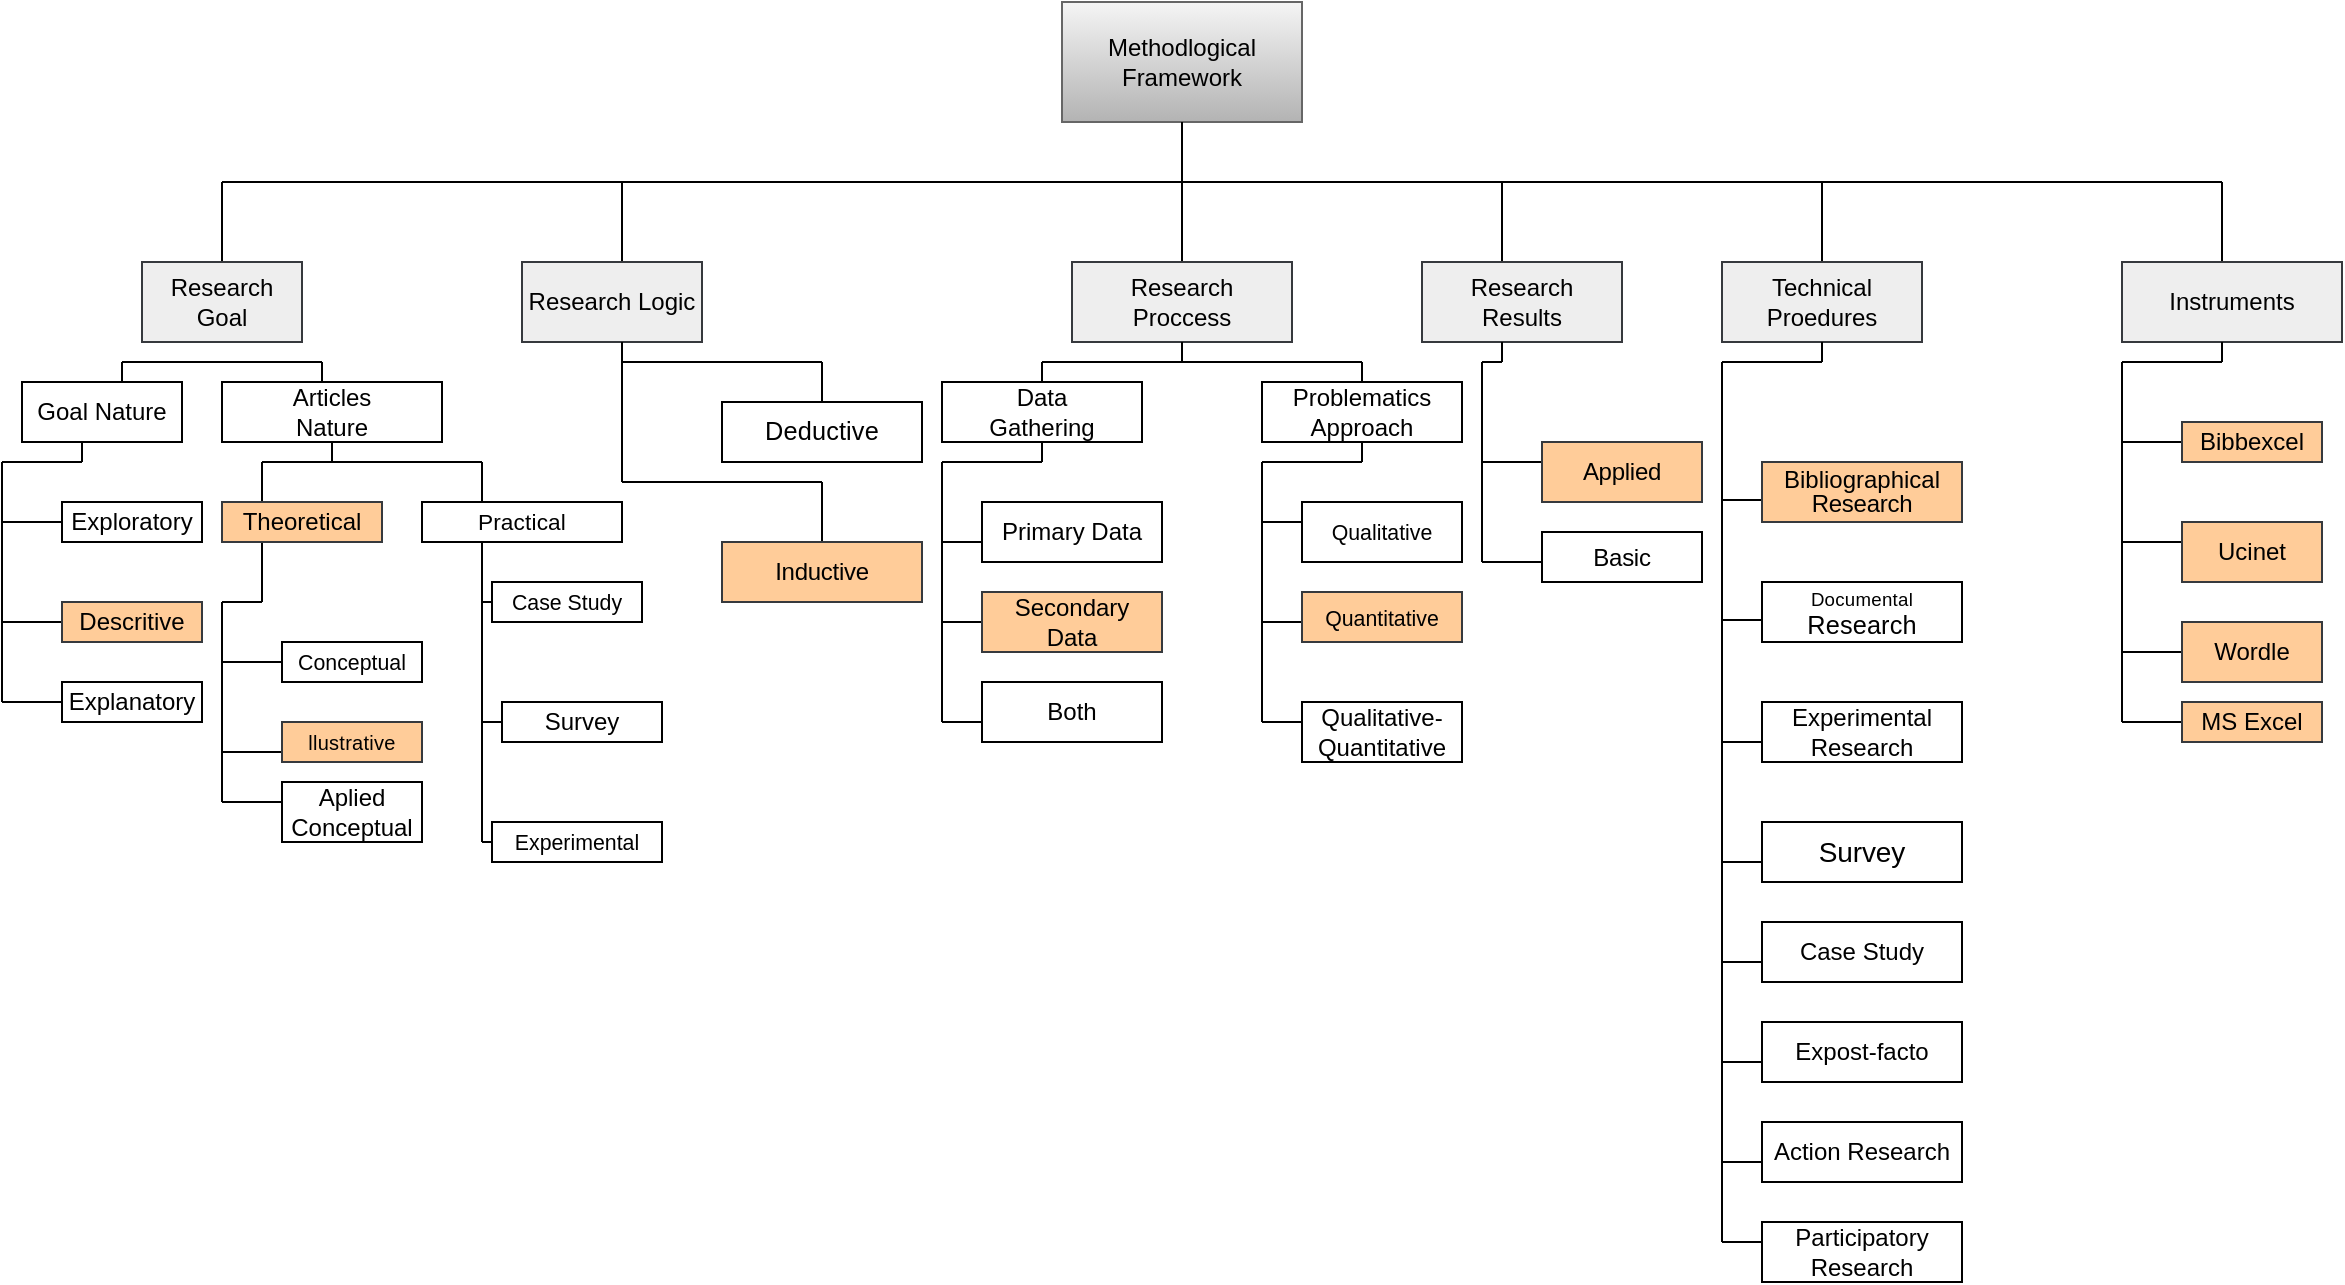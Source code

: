 <mxfile version="13.10.9" type="github">
  <diagram id="GzK0z3Ax3Vn6kxYni37R" name="Page-1">
    <mxGraphModel dx="1240" dy="794" grid="1" gridSize="10" guides="1" tooltips="1" connect="1" arrows="1" fold="1" page="1" pageScale="1" pageWidth="1200" pageHeight="1600" math="0" shadow="0">
      <root>
        <mxCell id="0" />
        <mxCell id="1" parent="0" />
        <mxCell id="jb1K5Bx4n4SNYEQkW07A-1" value="Methodlogical&lt;br&gt;Framework" style="rounded=0;whiteSpace=wrap;html=1;fillColor=#f5f5f5;strokeColor=#666666;gradientColor=#b3b3b3;" vertex="1" parent="1">
          <mxGeometry x="540" y="10" width="120" height="60" as="geometry" />
        </mxCell>
        <mxCell id="jb1K5Bx4n4SNYEQkW07A-3" value="" style="endArrow=none;html=1;" edge="1" parent="1">
          <mxGeometry width="50" height="50" relative="1" as="geometry">
            <mxPoint x="600" y="100" as="sourcePoint" />
            <mxPoint x="600" y="70" as="targetPoint" />
          </mxGeometry>
        </mxCell>
        <mxCell id="jb1K5Bx4n4SNYEQkW07A-4" value="" style="endArrow=none;html=1;" edge="1" parent="1">
          <mxGeometry width="50" height="50" relative="1" as="geometry">
            <mxPoint x="120" y="100" as="sourcePoint" />
            <mxPoint x="1120" y="100" as="targetPoint" />
          </mxGeometry>
        </mxCell>
        <mxCell id="jb1K5Bx4n4SNYEQkW07A-5" value="" style="endArrow=none;html=1;" edge="1" parent="1">
          <mxGeometry width="50" height="50" relative="1" as="geometry">
            <mxPoint x="1120" y="140" as="sourcePoint" />
            <mxPoint x="1120" y="100" as="targetPoint" />
          </mxGeometry>
        </mxCell>
        <mxCell id="jb1K5Bx4n4SNYEQkW07A-6" value="" style="endArrow=none;html=1;" edge="1" parent="1">
          <mxGeometry width="50" height="50" relative="1" as="geometry">
            <mxPoint x="120" y="140" as="sourcePoint" />
            <mxPoint x="120" y="100" as="targetPoint" />
          </mxGeometry>
        </mxCell>
        <mxCell id="jb1K5Bx4n4SNYEQkW07A-7" value="" style="endArrow=none;html=1;" edge="1" parent="1">
          <mxGeometry width="50" height="50" relative="1" as="geometry">
            <mxPoint x="320" y="140" as="sourcePoint" />
            <mxPoint x="320" y="100" as="targetPoint" />
          </mxGeometry>
        </mxCell>
        <mxCell id="jb1K5Bx4n4SNYEQkW07A-8" value="" style="endArrow=none;html=1;" edge="1" parent="1">
          <mxGeometry width="50" height="50" relative="1" as="geometry">
            <mxPoint x="920" y="140" as="sourcePoint" />
            <mxPoint x="920" y="100" as="targetPoint" />
          </mxGeometry>
        </mxCell>
        <mxCell id="jb1K5Bx4n4SNYEQkW07A-9" value="" style="endArrow=none;html=1;" edge="1" parent="1">
          <mxGeometry width="50" height="50" relative="1" as="geometry">
            <mxPoint x="760" y="140" as="sourcePoint" />
            <mxPoint x="760" y="100" as="targetPoint" />
          </mxGeometry>
        </mxCell>
        <mxCell id="jb1K5Bx4n4SNYEQkW07A-10" value="" style="endArrow=none;html=1;" edge="1" parent="1">
          <mxGeometry width="50" height="50" relative="1" as="geometry">
            <mxPoint x="600" y="140" as="sourcePoint" />
            <mxPoint x="600" y="100" as="targetPoint" />
            <Array as="points">
              <mxPoint x="600" y="120" />
            </Array>
          </mxGeometry>
        </mxCell>
        <mxCell id="jb1K5Bx4n4SNYEQkW07A-11" value="Research Goal" style="rounded=0;whiteSpace=wrap;html=1;fillColor=#eeeeee;strokeColor=#36393d;" vertex="1" parent="1">
          <mxGeometry x="80" y="140" width="80" height="40" as="geometry" />
        </mxCell>
        <mxCell id="jb1K5Bx4n4SNYEQkW07A-12" value="Research Logic" style="rounded=0;whiteSpace=wrap;html=1;fillColor=#eeeeee;strokeColor=#36393d;" vertex="1" parent="1">
          <mxGeometry x="270" y="140" width="90" height="40" as="geometry" />
        </mxCell>
        <mxCell id="jb1K5Bx4n4SNYEQkW07A-13" value="Research&lt;br&gt;Proccess" style="rounded=0;whiteSpace=wrap;html=1;fillColor=#eeeeee;strokeColor=#36393d;" vertex="1" parent="1">
          <mxGeometry x="545" y="140" width="110" height="40" as="geometry" />
        </mxCell>
        <mxCell id="jb1K5Bx4n4SNYEQkW07A-14" value="Research&lt;br&gt;Results" style="rounded=0;whiteSpace=wrap;html=1;fillColor=#eeeeee;strokeColor=#36393d;" vertex="1" parent="1">
          <mxGeometry x="720" y="140" width="100" height="40" as="geometry" />
        </mxCell>
        <mxCell id="jb1K5Bx4n4SNYEQkW07A-15" value="Technical&lt;br&gt;Proedures" style="rounded=0;whiteSpace=wrap;html=1;fillColor=#eeeeee;strokeColor=#36393d;" vertex="1" parent="1">
          <mxGeometry x="870" y="140" width="100" height="40" as="geometry" />
        </mxCell>
        <mxCell id="jb1K5Bx4n4SNYEQkW07A-16" value="Instruments" style="rounded=0;whiteSpace=wrap;html=1;fillColor=#eeeeee;strokeColor=#36393d;" vertex="1" parent="1">
          <mxGeometry x="1070" y="140" width="110" height="40" as="geometry" />
        </mxCell>
        <mxCell id="jb1K5Bx4n4SNYEQkW07A-18" value="" style="endArrow=none;html=1;" edge="1" parent="1">
          <mxGeometry width="50" height="50" relative="1" as="geometry">
            <mxPoint x="1120" y="190" as="sourcePoint" />
            <mxPoint x="1120" y="180" as="targetPoint" />
          </mxGeometry>
        </mxCell>
        <mxCell id="jb1K5Bx4n4SNYEQkW07A-19" value="" style="endArrow=none;html=1;" edge="1" parent="1">
          <mxGeometry width="50" height="50" relative="1" as="geometry">
            <mxPoint x="920" y="190" as="sourcePoint" />
            <mxPoint x="920" y="180" as="targetPoint" />
          </mxGeometry>
        </mxCell>
        <mxCell id="jb1K5Bx4n4SNYEQkW07A-20" value="" style="endArrow=none;html=1;" edge="1" parent="1">
          <mxGeometry width="50" height="50" relative="1" as="geometry">
            <mxPoint x="760" y="190" as="sourcePoint" />
            <mxPoint x="760" y="180" as="targetPoint" />
          </mxGeometry>
        </mxCell>
        <mxCell id="jb1K5Bx4n4SNYEQkW07A-21" value="" style="endArrow=none;html=1;" edge="1" parent="1">
          <mxGeometry width="50" height="50" relative="1" as="geometry">
            <mxPoint x="600" y="190" as="sourcePoint" />
            <mxPoint x="600" y="180" as="targetPoint" />
          </mxGeometry>
        </mxCell>
        <mxCell id="jb1K5Bx4n4SNYEQkW07A-22" value="" style="endArrow=none;html=1;" edge="1" parent="1">
          <mxGeometry width="50" height="50" relative="1" as="geometry">
            <mxPoint x="320" y="190" as="sourcePoint" />
            <mxPoint x="320" y="180" as="targetPoint" />
          </mxGeometry>
        </mxCell>
        <mxCell id="jb1K5Bx4n4SNYEQkW07A-24" value="" style="endArrow=none;html=1;" edge="1" parent="1">
          <mxGeometry width="50" height="50" relative="1" as="geometry">
            <mxPoint x="170" y="200" as="sourcePoint" />
            <mxPoint x="170" y="190" as="targetPoint" />
          </mxGeometry>
        </mxCell>
        <mxCell id="jb1K5Bx4n4SNYEQkW07A-26" value="" style="endArrow=none;html=1;" edge="1" parent="1">
          <mxGeometry width="50" height="50" relative="1" as="geometry">
            <mxPoint x="70" y="200" as="sourcePoint" />
            <mxPoint x="70" y="190" as="targetPoint" />
          </mxGeometry>
        </mxCell>
        <mxCell id="jb1K5Bx4n4SNYEQkW07A-27" value="" style="endArrow=none;html=1;" edge="1" parent="1">
          <mxGeometry width="50" height="50" relative="1" as="geometry">
            <mxPoint x="70" y="190" as="sourcePoint" />
            <mxPoint x="170" y="190" as="targetPoint" />
          </mxGeometry>
        </mxCell>
        <mxCell id="jb1K5Bx4n4SNYEQkW07A-28" value="Goal Nature" style="rounded=0;whiteSpace=wrap;html=1;" vertex="1" parent="1">
          <mxGeometry x="20" y="200" width="80" height="30" as="geometry" />
        </mxCell>
        <mxCell id="jb1K5Bx4n4SNYEQkW07A-29" value="Articles&lt;br&gt;Nature" style="rounded=0;whiteSpace=wrap;html=1;" vertex="1" parent="1">
          <mxGeometry x="120" y="200" width="110" height="30" as="geometry" />
        </mxCell>
        <mxCell id="jb1K5Bx4n4SNYEQkW07A-30" value="" style="endArrow=none;html=1;" edge="1" parent="1">
          <mxGeometry width="50" height="50" relative="1" as="geometry">
            <mxPoint x="140" y="240" as="sourcePoint" />
            <mxPoint x="250" y="240" as="targetPoint" />
          </mxGeometry>
        </mxCell>
        <mxCell id="jb1K5Bx4n4SNYEQkW07A-32" value="" style="endArrow=none;html=1;" edge="1" parent="1">
          <mxGeometry width="50" height="50" relative="1" as="geometry">
            <mxPoint x="50" y="240" as="sourcePoint" />
            <mxPoint x="50" y="230" as="targetPoint" />
          </mxGeometry>
        </mxCell>
        <mxCell id="jb1K5Bx4n4SNYEQkW07A-34" value="" style="endArrow=none;html=1;" edge="1" parent="1">
          <mxGeometry width="50" height="50" relative="1" as="geometry">
            <mxPoint x="10" y="360" as="sourcePoint" />
            <mxPoint x="10" y="240" as="targetPoint" />
          </mxGeometry>
        </mxCell>
        <mxCell id="jb1K5Bx4n4SNYEQkW07A-35" value="" style="endArrow=none;html=1;entryX=0.5;entryY=1;entryDx=0;entryDy=0;" edge="1" parent="1" target="jb1K5Bx4n4SNYEQkW07A-29">
          <mxGeometry width="50" height="50" relative="1" as="geometry">
            <mxPoint x="175" y="240" as="sourcePoint" />
            <mxPoint x="180" y="230" as="targetPoint" />
            <Array as="points" />
          </mxGeometry>
        </mxCell>
        <mxCell id="jb1K5Bx4n4SNYEQkW07A-36" value="" style="endArrow=none;html=1;" edge="1" parent="1">
          <mxGeometry width="50" height="50" relative="1" as="geometry">
            <mxPoint x="10" y="240" as="sourcePoint" />
            <mxPoint x="50" y="240" as="targetPoint" />
          </mxGeometry>
        </mxCell>
        <mxCell id="jb1K5Bx4n4SNYEQkW07A-38" value="" style="endArrow=none;html=1;exitX=0.25;exitY=0;exitDx=0;exitDy=0;exitPerimeter=0;" edge="1" parent="1" source="jb1K5Bx4n4SNYEQkW07A-49">
          <mxGeometry width="50" height="50" relative="1" as="geometry">
            <mxPoint x="140" y="250" as="sourcePoint" />
            <mxPoint x="140" y="240" as="targetPoint" />
          </mxGeometry>
        </mxCell>
        <mxCell id="jb1K5Bx4n4SNYEQkW07A-39" value="" style="endArrow=none;html=1;" edge="1" parent="1">
          <mxGeometry width="50" height="50" relative="1" as="geometry">
            <mxPoint x="10" y="360" as="sourcePoint" />
            <mxPoint x="40" y="360" as="targetPoint" />
          </mxGeometry>
        </mxCell>
        <mxCell id="jb1K5Bx4n4SNYEQkW07A-40" value="" style="endArrow=none;html=1;" edge="1" parent="1">
          <mxGeometry width="50" height="50" relative="1" as="geometry">
            <mxPoint x="10" y="320" as="sourcePoint" />
            <mxPoint x="40" y="320" as="targetPoint" />
          </mxGeometry>
        </mxCell>
        <mxCell id="jb1K5Bx4n4SNYEQkW07A-41" value="" style="endArrow=none;html=1;" edge="1" parent="1">
          <mxGeometry width="50" height="50" relative="1" as="geometry">
            <mxPoint x="10" y="270" as="sourcePoint" />
            <mxPoint x="40" y="270" as="targetPoint" />
          </mxGeometry>
        </mxCell>
        <mxCell id="jb1K5Bx4n4SNYEQkW07A-42" value="Exploratory" style="rounded=0;whiteSpace=wrap;html=1;" vertex="1" parent="1">
          <mxGeometry x="40" y="260" width="70" height="20" as="geometry" />
        </mxCell>
        <mxCell id="jb1K5Bx4n4SNYEQkW07A-43" value="Descritive" style="rounded=0;whiteSpace=wrap;html=1;fillColor=#ffcc99;strokeColor=#36393d;" vertex="1" parent="1">
          <mxGeometry x="40" y="310" width="70" height="20" as="geometry" />
        </mxCell>
        <mxCell id="jb1K5Bx4n4SNYEQkW07A-44" value="Explanatory" style="rounded=0;whiteSpace=wrap;html=1;" vertex="1" parent="1">
          <mxGeometry x="40" y="350" width="70" height="20" as="geometry" />
        </mxCell>
        <mxCell id="jb1K5Bx4n4SNYEQkW07A-45" value="" style="endArrow=none;html=1;" edge="1" parent="1">
          <mxGeometry width="50" height="50" relative="1" as="geometry">
            <mxPoint x="140" y="310" as="sourcePoint" />
            <mxPoint x="120" y="310" as="targetPoint" />
          </mxGeometry>
        </mxCell>
        <mxCell id="jb1K5Bx4n4SNYEQkW07A-46" value="" style="endArrow=none;html=1;exitX=0.25;exitY=0;exitDx=0;exitDy=0;" edge="1" parent="1">
          <mxGeometry width="50" height="50" relative="1" as="geometry">
            <mxPoint x="140" y="310" as="sourcePoint" />
            <mxPoint x="140" y="280" as="targetPoint" />
            <Array as="points" />
          </mxGeometry>
        </mxCell>
        <mxCell id="jb1K5Bx4n4SNYEQkW07A-47" value="" style="endArrow=none;html=1;" edge="1" parent="1">
          <mxGeometry width="50" height="50" relative="1" as="geometry">
            <mxPoint x="250" y="260" as="sourcePoint" />
            <mxPoint x="250" y="240" as="targetPoint" />
          </mxGeometry>
        </mxCell>
        <mxCell id="jb1K5Bx4n4SNYEQkW07A-49" value="Theoretical" style="rounded=0;whiteSpace=wrap;html=1;fillColor=#ffcc99;strokeColor=#36393d;" vertex="1" parent="1">
          <mxGeometry x="120" y="260" width="80" height="20" as="geometry" />
        </mxCell>
        <mxCell id="jb1K5Bx4n4SNYEQkW07A-51" value="" style="endArrow=none;html=1;" edge="1" parent="1">
          <mxGeometry width="50" height="50" relative="1" as="geometry">
            <mxPoint x="120" y="410" as="sourcePoint" />
            <mxPoint x="120" y="310" as="targetPoint" />
          </mxGeometry>
        </mxCell>
        <mxCell id="jb1K5Bx4n4SNYEQkW07A-52" value="" style="endArrow=none;html=1;" edge="1" parent="1">
          <mxGeometry width="50" height="50" relative="1" as="geometry">
            <mxPoint x="120" y="410" as="sourcePoint" />
            <mxPoint x="150" y="410" as="targetPoint" />
          </mxGeometry>
        </mxCell>
        <mxCell id="jb1K5Bx4n4SNYEQkW07A-53" value="" style="endArrow=none;html=1;" edge="1" parent="1">
          <mxGeometry width="50" height="50" relative="1" as="geometry">
            <mxPoint x="120" y="385" as="sourcePoint" />
            <mxPoint x="150" y="385" as="targetPoint" />
          </mxGeometry>
        </mxCell>
        <mxCell id="jb1K5Bx4n4SNYEQkW07A-54" value="" style="endArrow=none;html=1;" edge="1" parent="1">
          <mxGeometry width="50" height="50" relative="1" as="geometry">
            <mxPoint x="120" y="340" as="sourcePoint" />
            <mxPoint x="150" y="340" as="targetPoint" />
          </mxGeometry>
        </mxCell>
        <mxCell id="jb1K5Bx4n4SNYEQkW07A-56" value="&lt;p class=&quot;MsoNormal&quot; style=&quot;margin-top: 0.0pt ; margin-right: 0.0pt ; margin-bottom: 0.0pt ; margin-left: 0.0pt ; text-indent: 0.0pt ; text-align: left ; line-height: 7.75pt&quot;&gt;&lt;span style=&quot;letter-spacing: 0.1pt ; font-size: 7.5pt&quot;&gt;llustrative&lt;/span&gt;&lt;span style=&quot;font-size: 7.5pt&quot;&gt;&lt;/span&gt;&lt;/p&gt;" style="rounded=0;whiteSpace=wrap;html=1;fillColor=#ffcc99;strokeColor=#36393d;" vertex="1" parent="1">
          <mxGeometry x="150" y="370" width="70" height="20" as="geometry" />
        </mxCell>
        <mxCell id="jb1K5Bx4n4SNYEQkW07A-57" value="&lt;p class=&quot;MsoNormal&quot;&gt;&lt;span style=&quot;font-size: 8pt&quot;&gt;Conceptual&lt;/span&gt;&lt;/p&gt;" style="rounded=0;whiteSpace=wrap;html=1;" vertex="1" parent="1">
          <mxGeometry x="150" y="330" width="70" height="20" as="geometry" />
        </mxCell>
        <mxCell id="jb1K5Bx4n4SNYEQkW07A-58" value="Aplied&lt;br&gt;Conceptual" style="rounded=0;whiteSpace=wrap;html=1;" vertex="1" parent="1">
          <mxGeometry x="150" y="400" width="70" height="30" as="geometry" />
        </mxCell>
        <mxCell id="jb1K5Bx4n4SNYEQkW07A-59" value="&lt;p class=&quot;MsoNormal&quot;&gt;&lt;span style=&quot;letter-spacing: 0.05pt ; font-size: 8.5pt&quot;&gt;Practical&lt;/span&gt;&lt;/p&gt;" style="rounded=0;whiteSpace=wrap;html=1;" vertex="1" parent="1">
          <mxGeometry x="220" y="260" width="100" height="20" as="geometry" />
        </mxCell>
        <mxCell id="jb1K5Bx4n4SNYEQkW07A-60" value="&lt;p class=&quot;MsoNormal&quot; style=&quot;margin-top: 0.0pt ; margin-right: 0.0pt ; margin-bottom: 0.0pt ; margin-left: 0.0pt ; text-indent: 0.0pt ; text-align: left ; line-height: 8.0pt&quot;&gt;&lt;span style=&quot;font-size: 8pt&quot;&gt;Case Study&lt;/span&gt;&lt;span style=&quot;font-size: 8pt&quot;&gt;&lt;/span&gt;&lt;/p&gt;" style="rounded=0;whiteSpace=wrap;html=1;" vertex="1" parent="1">
          <mxGeometry x="255" y="300" width="75" height="20" as="geometry" />
        </mxCell>
        <mxCell id="jb1K5Bx4n4SNYEQkW07A-61" value="" style="endArrow=none;html=1;" edge="1" parent="1">
          <mxGeometry width="50" height="50" relative="1" as="geometry">
            <mxPoint x="250" y="430" as="sourcePoint" />
            <mxPoint x="250" y="280" as="targetPoint" />
          </mxGeometry>
        </mxCell>
        <mxCell id="jb1K5Bx4n4SNYEQkW07A-63" value="" style="endArrow=none;html=1;" edge="1" parent="1">
          <mxGeometry width="50" height="50" relative="1" as="geometry">
            <mxPoint x="250" y="370" as="sourcePoint" />
            <mxPoint x="260" y="370" as="targetPoint" />
          </mxGeometry>
        </mxCell>
        <mxCell id="jb1K5Bx4n4SNYEQkW07A-64" value="" style="endArrow=none;html=1;entryX=0;entryY=0.5;entryDx=0;entryDy=0;" edge="1" parent="1" target="jb1K5Bx4n4SNYEQkW07A-60">
          <mxGeometry width="50" height="50" relative="1" as="geometry">
            <mxPoint x="250" y="310" as="sourcePoint" />
            <mxPoint x="300" y="260" as="targetPoint" />
          </mxGeometry>
        </mxCell>
        <mxCell id="jb1K5Bx4n4SNYEQkW07A-65" value="" style="endArrow=none;html=1;" edge="1" parent="1">
          <mxGeometry width="50" height="50" relative="1" as="geometry">
            <mxPoint x="250" y="430" as="sourcePoint" />
            <mxPoint x="255" y="430" as="targetPoint" />
          </mxGeometry>
        </mxCell>
        <mxCell id="jb1K5Bx4n4SNYEQkW07A-66" value="&lt;p class=&quot;MsoNormal&quot;&gt;&lt;span style=&quot;font-size: 8pt&quot;&gt;Experimental&lt;/span&gt;&lt;/p&gt;" style="rounded=0;whiteSpace=wrap;html=1;" vertex="1" parent="1">
          <mxGeometry x="255" y="420" width="85" height="20" as="geometry" />
        </mxCell>
        <mxCell id="jb1K5Bx4n4SNYEQkW07A-67" value="Survey" style="rounded=0;whiteSpace=wrap;html=1;" vertex="1" parent="1">
          <mxGeometry x="260" y="360" width="80" height="20" as="geometry" />
        </mxCell>
        <mxCell id="jb1K5Bx4n4SNYEQkW07A-69" value="" style="endArrow=none;html=1;" edge="1" parent="1">
          <mxGeometry width="50" height="50" relative="1" as="geometry">
            <mxPoint x="420" y="210" as="sourcePoint" />
            <mxPoint x="420" y="190" as="targetPoint" />
          </mxGeometry>
        </mxCell>
        <mxCell id="jb1K5Bx4n4SNYEQkW07A-70" value="" style="endArrow=none;html=1;" edge="1" parent="1">
          <mxGeometry width="50" height="50" relative="1" as="geometry">
            <mxPoint x="320" y="250" as="sourcePoint" />
            <mxPoint x="420" y="250" as="targetPoint" />
          </mxGeometry>
        </mxCell>
        <mxCell id="jb1K5Bx4n4SNYEQkW07A-71" value="" style="endArrow=none;html=1;" edge="1" parent="1">
          <mxGeometry width="50" height="50" relative="1" as="geometry">
            <mxPoint x="320" y="250" as="sourcePoint" />
            <mxPoint x="320" y="190" as="targetPoint" />
          </mxGeometry>
        </mxCell>
        <mxCell id="jb1K5Bx4n4SNYEQkW07A-72" value="" style="endArrow=none;html=1;" edge="1" parent="1">
          <mxGeometry width="50" height="50" relative="1" as="geometry">
            <mxPoint x="320" y="190" as="sourcePoint" />
            <mxPoint x="420" y="190" as="targetPoint" />
          </mxGeometry>
        </mxCell>
        <mxCell id="jb1K5Bx4n4SNYEQkW07A-73" value="&lt;p class=&quot;MsoNormal&quot;&gt;&lt;span style=&quot;letter-spacing: 0.05pt ; font-size: 9.5pt&quot;&gt;Deductive&lt;/span&gt;&lt;/p&gt;" style="rounded=0;whiteSpace=wrap;html=1;" vertex="1" parent="1">
          <mxGeometry x="370" y="210" width="100" height="30" as="geometry" />
        </mxCell>
        <mxCell id="jb1K5Bx4n4SNYEQkW07A-74" value="" style="endArrow=none;html=1;" edge="1" parent="1">
          <mxGeometry width="50" height="50" relative="1" as="geometry">
            <mxPoint x="420" y="280" as="sourcePoint" />
            <mxPoint x="420" y="250" as="targetPoint" />
          </mxGeometry>
        </mxCell>
        <mxCell id="jb1K5Bx4n4SNYEQkW07A-75" value="&lt;p class=&quot;MsoNormal&quot;&gt;&lt;span style=&quot;letter-spacing: -0.1pt ; font-size: 9pt&quot;&gt;Inductive&lt;/span&gt;&lt;/p&gt;" style="rounded=0;whiteSpace=wrap;html=1;fillColor=#ffcc99;strokeColor=#36393d;" vertex="1" parent="1">
          <mxGeometry x="370" y="280" width="100" height="30" as="geometry" />
        </mxCell>
        <mxCell id="jb1K5Bx4n4SNYEQkW07A-76" value="" style="endArrow=none;html=1;" edge="1" parent="1">
          <mxGeometry width="50" height="50" relative="1" as="geometry">
            <mxPoint x="690" y="200" as="sourcePoint" />
            <mxPoint x="690" y="190" as="targetPoint" />
          </mxGeometry>
        </mxCell>
        <mxCell id="jb1K5Bx4n4SNYEQkW07A-77" value="" style="endArrow=none;html=1;" edge="1" parent="1">
          <mxGeometry width="50" height="50" relative="1" as="geometry">
            <mxPoint x="530" y="200" as="sourcePoint" />
            <mxPoint x="530" y="190" as="targetPoint" />
          </mxGeometry>
        </mxCell>
        <mxCell id="jb1K5Bx4n4SNYEQkW07A-78" value="" style="endArrow=none;html=1;" edge="1" parent="1">
          <mxGeometry width="50" height="50" relative="1" as="geometry">
            <mxPoint x="530" y="190" as="sourcePoint" />
            <mxPoint x="690" y="190" as="targetPoint" />
          </mxGeometry>
        </mxCell>
        <mxCell id="jb1K5Bx4n4SNYEQkW07A-79" value="Problematics&lt;br&gt;Approach" style="rounded=0;whiteSpace=wrap;html=1;" vertex="1" parent="1">
          <mxGeometry x="640" y="200" width="100" height="30" as="geometry" />
        </mxCell>
        <mxCell id="jb1K5Bx4n4SNYEQkW07A-81" value="Data&lt;br&gt;Gathering" style="rounded=0;whiteSpace=wrap;html=1;" vertex="1" parent="1">
          <mxGeometry x="480" y="200" width="100" height="30" as="geometry" />
        </mxCell>
        <mxCell id="jb1K5Bx4n4SNYEQkW07A-82" value="" style="endArrow=none;html=1;" edge="1" parent="1">
          <mxGeometry width="50" height="50" relative="1" as="geometry">
            <mxPoint x="480" y="280" as="sourcePoint" />
            <mxPoint x="500" y="280" as="targetPoint" />
          </mxGeometry>
        </mxCell>
        <mxCell id="jb1K5Bx4n4SNYEQkW07A-83" value="" style="endArrow=none;html=1;" edge="1" parent="1">
          <mxGeometry width="50" height="50" relative="1" as="geometry">
            <mxPoint x="480" y="370" as="sourcePoint" />
            <mxPoint x="480" y="240" as="targetPoint" />
          </mxGeometry>
        </mxCell>
        <mxCell id="jb1K5Bx4n4SNYEQkW07A-84" value="" style="endArrow=none;html=1;" edge="1" parent="1">
          <mxGeometry width="50" height="50" relative="1" as="geometry">
            <mxPoint x="480" y="240" as="sourcePoint" />
            <mxPoint x="530" y="240" as="targetPoint" />
          </mxGeometry>
        </mxCell>
        <mxCell id="jb1K5Bx4n4SNYEQkW07A-85" value="" style="endArrow=none;html=1;" edge="1" parent="1">
          <mxGeometry width="50" height="50" relative="1" as="geometry">
            <mxPoint x="530" y="240" as="sourcePoint" />
            <mxPoint x="530" y="230" as="targetPoint" />
          </mxGeometry>
        </mxCell>
        <mxCell id="jb1K5Bx4n4SNYEQkW07A-87" value="" style="endArrow=none;html=1;" edge="1" parent="1">
          <mxGeometry width="50" height="50" relative="1" as="geometry">
            <mxPoint x="480" y="370" as="sourcePoint" />
            <mxPoint x="500" y="370" as="targetPoint" />
          </mxGeometry>
        </mxCell>
        <mxCell id="jb1K5Bx4n4SNYEQkW07A-88" value="" style="endArrow=none;html=1;" edge="1" parent="1">
          <mxGeometry width="50" height="50" relative="1" as="geometry">
            <mxPoint x="480" y="320" as="sourcePoint" />
            <mxPoint x="500" y="320" as="targetPoint" />
          </mxGeometry>
        </mxCell>
        <mxCell id="jb1K5Bx4n4SNYEQkW07A-89" value="Both" style="rounded=0;whiteSpace=wrap;html=1;" vertex="1" parent="1">
          <mxGeometry x="500" y="350" width="90" height="30" as="geometry" />
        </mxCell>
        <mxCell id="jb1K5Bx4n4SNYEQkW07A-90" value="Secondary&lt;br&gt;Data" style="rounded=0;whiteSpace=wrap;html=1;fillColor=#ffcc99;strokeColor=#36393d;" vertex="1" parent="1">
          <mxGeometry x="500" y="305" width="90" height="30" as="geometry" />
        </mxCell>
        <mxCell id="jb1K5Bx4n4SNYEQkW07A-91" value="Primary Data" style="rounded=0;whiteSpace=wrap;html=1;" vertex="1" parent="1">
          <mxGeometry x="500" y="260" width="90" height="30" as="geometry" />
        </mxCell>
        <mxCell id="jb1K5Bx4n4SNYEQkW07A-92" value="" style="endArrow=none;html=1;" edge="1" parent="1">
          <mxGeometry width="50" height="50" relative="1" as="geometry">
            <mxPoint x="640" y="370" as="sourcePoint" />
            <mxPoint x="640" y="240" as="targetPoint" />
          </mxGeometry>
        </mxCell>
        <mxCell id="jb1K5Bx4n4SNYEQkW07A-93" value="" style="endArrow=none;html=1;" edge="1" parent="1">
          <mxGeometry width="50" height="50" relative="1" as="geometry">
            <mxPoint x="640" y="240" as="sourcePoint" />
            <mxPoint x="690" y="240" as="targetPoint" />
          </mxGeometry>
        </mxCell>
        <mxCell id="jb1K5Bx4n4SNYEQkW07A-94" value="" style="endArrow=none;html=1;" edge="1" parent="1">
          <mxGeometry width="50" height="50" relative="1" as="geometry">
            <mxPoint x="690" y="240" as="sourcePoint" />
            <mxPoint x="690" y="230" as="targetPoint" />
          </mxGeometry>
        </mxCell>
        <mxCell id="jb1K5Bx4n4SNYEQkW07A-95" value="" style="endArrow=none;html=1;" edge="1" parent="1">
          <mxGeometry width="50" height="50" relative="1" as="geometry">
            <mxPoint x="640" y="370" as="sourcePoint" />
            <mxPoint x="660" y="370" as="targetPoint" />
          </mxGeometry>
        </mxCell>
        <mxCell id="jb1K5Bx4n4SNYEQkW07A-96" value="" style="endArrow=none;html=1;" edge="1" parent="1">
          <mxGeometry width="50" height="50" relative="1" as="geometry">
            <mxPoint x="640" y="320" as="sourcePoint" />
            <mxPoint x="660" y="320" as="targetPoint" />
          </mxGeometry>
        </mxCell>
        <mxCell id="jb1K5Bx4n4SNYEQkW07A-97" value="" style="endArrow=none;html=1;" edge="1" parent="1">
          <mxGeometry width="50" height="50" relative="1" as="geometry">
            <mxPoint x="640" y="270" as="sourcePoint" />
            <mxPoint x="660" y="270" as="targetPoint" />
          </mxGeometry>
        </mxCell>
        <mxCell id="jb1K5Bx4n4SNYEQkW07A-98" value="&lt;p class=&quot;MsoNormal&quot;&gt;&lt;span style=&quot;font-size: 8pt&quot;&gt;Qualitative&lt;/span&gt;&lt;/p&gt;" style="rounded=0;whiteSpace=wrap;html=1;" vertex="1" parent="1">
          <mxGeometry x="660" y="260" width="80" height="30" as="geometry" />
        </mxCell>
        <mxCell id="jb1K5Bx4n4SNYEQkW07A-99" value="Qualitative-&lt;br&gt;Quantitative" style="rounded=0;whiteSpace=wrap;html=1;" vertex="1" parent="1">
          <mxGeometry x="660" y="360" width="80" height="30" as="geometry" />
        </mxCell>
        <mxCell id="jb1K5Bx4n4SNYEQkW07A-101" value="&lt;p class=&quot;MsoNormal&quot;&gt;&lt;span style=&quot;font-size: 8pt&quot;&gt;Quantitative&lt;/span&gt;&lt;/p&gt;" style="rounded=0;whiteSpace=wrap;html=1;fillColor=#ffcc99;strokeColor=#36393d;" vertex="1" parent="1">
          <mxGeometry x="660" y="305" width="80" height="25" as="geometry" />
        </mxCell>
        <mxCell id="jb1K5Bx4n4SNYEQkW07A-102" value="" style="endArrow=none;html=1;" edge="1" parent="1">
          <mxGeometry width="50" height="50" relative="1" as="geometry">
            <mxPoint x="750" y="290" as="sourcePoint" />
            <mxPoint x="750" y="190" as="targetPoint" />
          </mxGeometry>
        </mxCell>
        <mxCell id="jb1K5Bx4n4SNYEQkW07A-103" value="" style="endArrow=none;html=1;" edge="1" parent="1">
          <mxGeometry width="50" height="50" relative="1" as="geometry">
            <mxPoint x="750" y="190" as="sourcePoint" />
            <mxPoint x="760" y="190" as="targetPoint" />
          </mxGeometry>
        </mxCell>
        <mxCell id="jb1K5Bx4n4SNYEQkW07A-105" value="" style="endArrow=none;html=1;" edge="1" parent="1">
          <mxGeometry width="50" height="50" relative="1" as="geometry">
            <mxPoint x="750" y="290" as="sourcePoint" />
            <mxPoint x="780" y="290" as="targetPoint" />
          </mxGeometry>
        </mxCell>
        <mxCell id="jb1K5Bx4n4SNYEQkW07A-106" value="" style="endArrow=none;html=1;" edge="1" parent="1">
          <mxGeometry width="50" height="50" relative="1" as="geometry">
            <mxPoint x="750" y="240" as="sourcePoint" />
            <mxPoint x="780" y="240" as="targetPoint" />
          </mxGeometry>
        </mxCell>
        <mxCell id="jb1K5Bx4n4SNYEQkW07A-107" value="&lt;p class=&quot;MsoNormal&quot;&gt;&lt;span style=&quot;letter-spacing: -0.1pt ; font-size: 9pt&quot;&gt;Basic&lt;/span&gt;&lt;/p&gt;" style="rounded=0;whiteSpace=wrap;html=1;" vertex="1" parent="1">
          <mxGeometry x="780" y="275" width="80" height="25" as="geometry" />
        </mxCell>
        <mxCell id="jb1K5Bx4n4SNYEQkW07A-108" value="&lt;p class=&quot;MsoNormal&quot;&gt;&lt;span style=&quot;letter-spacing: -0.1pt ; font-size: 9pt&quot;&gt;Applied&lt;/span&gt;&lt;/p&gt;" style="rounded=0;whiteSpace=wrap;html=1;fillColor=#ffcc99;strokeColor=#36393d;" vertex="1" parent="1">
          <mxGeometry x="780" y="230" width="80" height="30" as="geometry" />
        </mxCell>
        <mxCell id="jb1K5Bx4n4SNYEQkW07A-109" value="" style="endArrow=none;html=1;" edge="1" parent="1">
          <mxGeometry width="50" height="50" relative="1" as="geometry">
            <mxPoint x="870" y="190" as="sourcePoint" />
            <mxPoint x="920" y="190" as="targetPoint" />
          </mxGeometry>
        </mxCell>
        <mxCell id="jb1K5Bx4n4SNYEQkW07A-110" value="" style="endArrow=none;html=1;" edge="1" parent="1">
          <mxGeometry width="50" height="50" relative="1" as="geometry">
            <mxPoint x="870" y="630" as="sourcePoint" />
            <mxPoint x="870" y="190" as="targetPoint" />
          </mxGeometry>
        </mxCell>
        <mxCell id="jb1K5Bx4n4SNYEQkW07A-114" value="" style="endArrow=none;html=1;" edge="1" parent="1">
          <mxGeometry width="50" height="50" relative="1" as="geometry">
            <mxPoint x="870" y="380" as="sourcePoint" />
            <mxPoint x="890" y="380" as="targetPoint" />
          </mxGeometry>
        </mxCell>
        <mxCell id="jb1K5Bx4n4SNYEQkW07A-115" value="" style="endArrow=none;html=1;" edge="1" parent="1">
          <mxGeometry width="50" height="50" relative="1" as="geometry">
            <mxPoint x="870" y="319" as="sourcePoint" />
            <mxPoint x="890" y="319" as="targetPoint" />
          </mxGeometry>
        </mxCell>
        <mxCell id="jb1K5Bx4n4SNYEQkW07A-116" value="" style="endArrow=none;html=1;" edge="1" parent="1">
          <mxGeometry width="50" height="50" relative="1" as="geometry">
            <mxPoint x="870" y="259" as="sourcePoint" />
            <mxPoint x="890" y="259" as="targetPoint" />
          </mxGeometry>
        </mxCell>
        <mxCell id="jb1K5Bx4n4SNYEQkW07A-117" value="" style="endArrow=none;html=1;" edge="1" parent="1">
          <mxGeometry width="50" height="50" relative="1" as="geometry">
            <mxPoint x="870" y="590" as="sourcePoint" />
            <mxPoint x="890" y="590" as="targetPoint" />
          </mxGeometry>
        </mxCell>
        <mxCell id="jb1K5Bx4n4SNYEQkW07A-118" value="" style="endArrow=none;html=1;" edge="1" parent="1">
          <mxGeometry width="50" height="50" relative="1" as="geometry">
            <mxPoint x="870" y="630" as="sourcePoint" />
            <mxPoint x="890" y="630" as="targetPoint" />
          </mxGeometry>
        </mxCell>
        <mxCell id="jb1K5Bx4n4SNYEQkW07A-119" value="" style="endArrow=none;html=1;" edge="1" parent="1">
          <mxGeometry width="50" height="50" relative="1" as="geometry">
            <mxPoint x="870" y="540" as="sourcePoint" />
            <mxPoint x="890" y="540" as="targetPoint" />
          </mxGeometry>
        </mxCell>
        <mxCell id="jb1K5Bx4n4SNYEQkW07A-120" value="" style="endArrow=none;html=1;" edge="1" parent="1">
          <mxGeometry width="50" height="50" relative="1" as="geometry">
            <mxPoint x="870" y="490" as="sourcePoint" />
            <mxPoint x="890" y="490" as="targetPoint" />
          </mxGeometry>
        </mxCell>
        <mxCell id="jb1K5Bx4n4SNYEQkW07A-121" value="" style="endArrow=none;html=1;" edge="1" parent="1">
          <mxGeometry width="50" height="50" relative="1" as="geometry">
            <mxPoint x="870" y="440" as="sourcePoint" />
            <mxPoint x="890" y="440" as="targetPoint" />
          </mxGeometry>
        </mxCell>
        <mxCell id="jb1K5Bx4n4SNYEQkW07A-122" value="Participatory&lt;br&gt;Research" style="rounded=0;whiteSpace=wrap;html=1;" vertex="1" parent="1">
          <mxGeometry x="890" y="620" width="100" height="30" as="geometry" />
        </mxCell>
        <mxCell id="jb1K5Bx4n4SNYEQkW07A-123" value="Action Research" style="rounded=0;whiteSpace=wrap;html=1;" vertex="1" parent="1">
          <mxGeometry x="890" y="570" width="100" height="30" as="geometry" />
        </mxCell>
        <mxCell id="jb1K5Bx4n4SNYEQkW07A-124" value="Expost-facto" style="rounded=0;whiteSpace=wrap;html=1;" vertex="1" parent="1">
          <mxGeometry x="890" y="520" width="100" height="30" as="geometry" />
        </mxCell>
        <mxCell id="jb1K5Bx4n4SNYEQkW07A-125" value="Case Study" style="rounded=0;whiteSpace=wrap;html=1;" vertex="1" parent="1">
          <mxGeometry x="890" y="470" width="100" height="30" as="geometry" />
        </mxCell>
        <mxCell id="jb1K5Bx4n4SNYEQkW07A-126" value="&lt;p class=&quot;MsoNormal&quot;&gt;&lt;span style=&quot;letter-spacing: -0.05pt ; font-size: 10.5pt&quot;&gt;Survey&lt;/span&gt;&lt;/p&gt;" style="rounded=0;whiteSpace=wrap;html=1;" vertex="1" parent="1">
          <mxGeometry x="890" y="420" width="100" height="30" as="geometry" />
        </mxCell>
        <mxCell id="jb1K5Bx4n4SNYEQkW07A-128" value="&lt;p class=&quot;MsoNormal&quot; style=&quot;margin: 0pt; text-indent: 0pt; line-height: 9.6pt;&quot;&gt;&lt;span style=&quot;letter-spacing: 0.1pt ; font-size: 7pt&quot;&gt;Documental&lt;/span&gt;&lt;/p&gt;&lt;p class=&quot;MsoNormal&quot; style=&quot;margin: 0pt; text-indent: 0pt; line-height: 9.6pt;&quot;&gt;&lt;span style=&quot;letter-spacing: 0.05pt ; font-size: 9.5pt&quot;&gt;Research&lt;/span&gt;&lt;span style=&quot;font-size: 9.5pt&quot;&gt;&lt;/span&gt;&lt;/p&gt;" style="rounded=0;whiteSpace=wrap;html=1;align=center;" vertex="1" parent="1">
          <mxGeometry x="890" y="300" width="100" height="30" as="geometry" />
        </mxCell>
        <mxCell id="jb1K5Bx4n4SNYEQkW07A-129" value="&lt;p class=&quot;MsoNormal&quot; style=&quot;margin: 0pt; text-indent: 0pt; line-height: 8.95pt;&quot;&gt;&lt;span style=&quot;font-size: 9pt&quot;&gt;Bibliographical&lt;/span&gt;&lt;/p&gt;&lt;p class=&quot;MsoNormal&quot; style=&quot;margin: 0pt; text-indent: 0pt; line-height: 8.95pt;&quot;&gt;&lt;span style=&quot;letter-spacing: -0.1pt ; font-size: 9pt&quot;&gt;Research&lt;/span&gt;&lt;span style=&quot;font-size: 9pt&quot;&gt;&lt;/span&gt;&lt;/p&gt;" style="rounded=0;whiteSpace=wrap;html=1;align=center;fillColor=#ffcc99;strokeColor=#36393d;" vertex="1" parent="1">
          <mxGeometry x="890" y="240" width="100" height="30" as="geometry" />
        </mxCell>
        <mxCell id="jb1K5Bx4n4SNYEQkW07A-130" value="Experimental&lt;br&gt;Research" style="rounded=0;whiteSpace=wrap;html=1;align=center;" vertex="1" parent="1">
          <mxGeometry x="890" y="360" width="100" height="30" as="geometry" />
        </mxCell>
        <mxCell id="jb1K5Bx4n4SNYEQkW07A-131" value="" style="endArrow=none;html=1;" edge="1" parent="1">
          <mxGeometry width="50" height="50" relative="1" as="geometry">
            <mxPoint x="1070" y="370" as="sourcePoint" />
            <mxPoint x="1070" y="190" as="targetPoint" />
          </mxGeometry>
        </mxCell>
        <mxCell id="jb1K5Bx4n4SNYEQkW07A-132" value="" style="endArrow=none;html=1;" edge="1" parent="1">
          <mxGeometry width="50" height="50" relative="1" as="geometry">
            <mxPoint x="1070" y="190" as="sourcePoint" />
            <mxPoint x="1120" y="190" as="targetPoint" />
          </mxGeometry>
        </mxCell>
        <mxCell id="jb1K5Bx4n4SNYEQkW07A-133" value="" style="endArrow=none;html=1;" edge="1" parent="1" target="jb1K5Bx4n4SNYEQkW07A-137">
          <mxGeometry width="50" height="50" relative="1" as="geometry">
            <mxPoint x="1070" y="370" as="sourcePoint" />
            <mxPoint x="1100" y="370" as="targetPoint" />
          </mxGeometry>
        </mxCell>
        <mxCell id="jb1K5Bx4n4SNYEQkW07A-134" value="" style="endArrow=none;html=1;" edge="1" parent="1">
          <mxGeometry width="50" height="50" relative="1" as="geometry">
            <mxPoint x="1070" y="335" as="sourcePoint" />
            <mxPoint x="1100" y="335" as="targetPoint" />
          </mxGeometry>
        </mxCell>
        <mxCell id="jb1K5Bx4n4SNYEQkW07A-135" value="" style="endArrow=none;html=1;" edge="1" parent="1">
          <mxGeometry width="50" height="50" relative="1" as="geometry">
            <mxPoint x="1070" y="280" as="sourcePoint" />
            <mxPoint x="1100" y="280" as="targetPoint" />
          </mxGeometry>
        </mxCell>
        <mxCell id="jb1K5Bx4n4SNYEQkW07A-136" value="" style="endArrow=none;html=1;" edge="1" parent="1">
          <mxGeometry width="50" height="50" relative="1" as="geometry">
            <mxPoint x="1070" y="230" as="sourcePoint" />
            <mxPoint x="1100" y="230" as="targetPoint" />
          </mxGeometry>
        </mxCell>
        <mxCell id="jb1K5Bx4n4SNYEQkW07A-137" value="MS Excel" style="rounded=0;whiteSpace=wrap;html=1;fillColor=#ffcc99;strokeColor=#36393d;" vertex="1" parent="1">
          <mxGeometry x="1100" y="360" width="70" height="20" as="geometry" />
        </mxCell>
        <mxCell id="jb1K5Bx4n4SNYEQkW07A-138" value="Bibbexcel" style="rounded=0;whiteSpace=wrap;html=1;align=center;fillColor=#ffcc99;strokeColor=#36393d;" vertex="1" parent="1">
          <mxGeometry x="1100" y="220" width="70" height="20" as="geometry" />
        </mxCell>
        <mxCell id="jb1K5Bx4n4SNYEQkW07A-139" value="Ucinet" style="rounded=0;whiteSpace=wrap;html=1;align=center;fillColor=#ffcc99;strokeColor=#36393d;" vertex="1" parent="1">
          <mxGeometry x="1100" y="270" width="70" height="30" as="geometry" />
        </mxCell>
        <mxCell id="jb1K5Bx4n4SNYEQkW07A-140" value="Wordle" style="rounded=0;whiteSpace=wrap;html=1;align=center;fillColor=#ffcc99;strokeColor=#36393d;" vertex="1" parent="1">
          <mxGeometry x="1100" y="320" width="70" height="30" as="geometry" />
        </mxCell>
      </root>
    </mxGraphModel>
  </diagram>
</mxfile>

